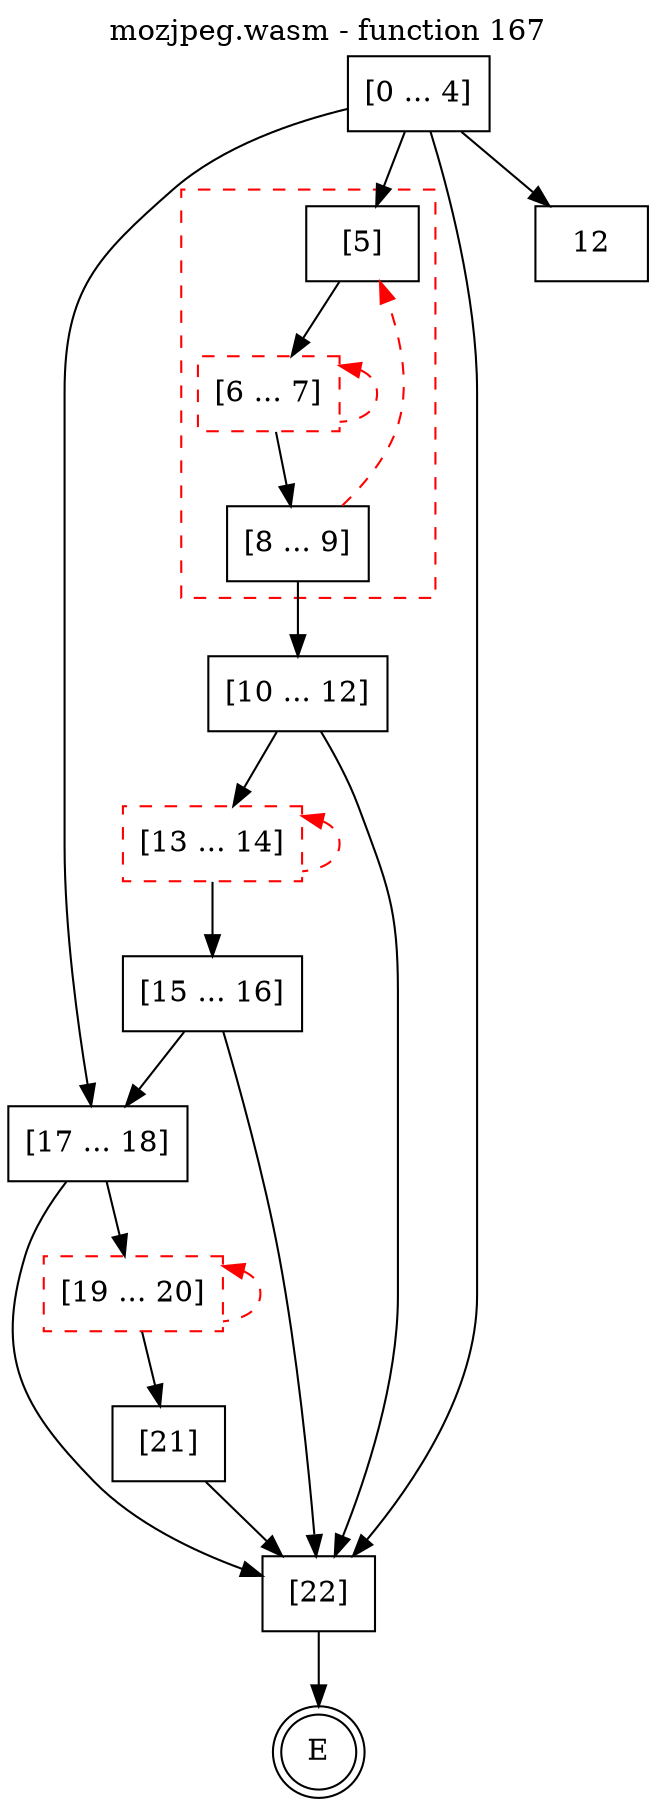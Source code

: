 digraph finite_state_machine {
    label = "mozjpeg.wasm - function 167"
    labelloc =  t
    labelfontsize = 16
    labelfontcolor = black
    labelfontname = "Helvetica"
    node [shape = doublecircle]; E ;
    node [shape = box];
    node [shape=box, color=black, style=solid] 0[label="[0 ... 4]"]
    subgraph cluster_5{
    label = "";
    style = dashed color = red;
    node [shape=box, color=black, style=solid] 5[label="[5]"]
    node [shape=box, color=red, style=dashed] 6[label="[6 ... 7]"]
    node [shape=box, color=black, style=solid] 8[label="[8 ... 9]"]
    }
    node [shape=box, color=black, style=solid] 10[label="[10 ... 12]"]
    node [shape=box, color=red, style=dashed] 13[label="[13 ... 14]"]
    node [shape=box, color=black, style=solid] 15[label="[15 ... 16]"]
    node [shape=box, color=black, style=solid] 17[label="[17 ... 18]"]
    node [shape=box, color=red, style=dashed] 19[label="[19 ... 20]"]
    node [shape=box, color=black, style=solid] 21[label="[21]"]
    node [shape=box, color=black, style=solid] 22[label="[22]"]
    0 -> 5;
    0 -> 12;
    0 -> 17;
    0 -> 22;
    5 -> 6;
    6 -> 8;
    6 -> 6[style="dashed" color="red" dir=back];
    8 -> 5[style="dashed" color="red"];
    8 -> 10;
    10 -> 13;
    10 -> 22;
    13 -> 15;
    13 -> 13[style="dashed" color="red" dir=back];
    15 -> 17;
    15 -> 22;
    17 -> 19;
    17 -> 22;
    19 -> 21;
    19 -> 19[style="dashed" color="red" dir=back];
    21 -> 22;
    22 -> E;
}
